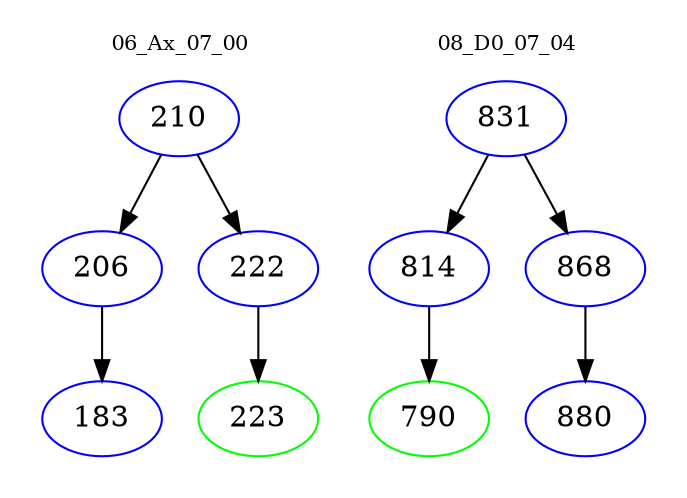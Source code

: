 digraph{
subgraph cluster_0 {
color = white
label = "06_Ax_07_00";
fontsize=10;
T0_210 [label="210", color="blue"]
T0_210 -> T0_206 [color="black"]
T0_206 [label="206", color="blue"]
T0_206 -> T0_183 [color="black"]
T0_183 [label="183", color="blue"]
T0_210 -> T0_222 [color="black"]
T0_222 [label="222", color="blue"]
T0_222 -> T0_223 [color="black"]
T0_223 [label="223", color="green"]
}
subgraph cluster_1 {
color = white
label = "08_D0_07_04";
fontsize=10;
T1_831 [label="831", color="blue"]
T1_831 -> T1_814 [color="black"]
T1_814 [label="814", color="blue"]
T1_814 -> T1_790 [color="black"]
T1_790 [label="790", color="green"]
T1_831 -> T1_868 [color="black"]
T1_868 [label="868", color="blue"]
T1_868 -> T1_880 [color="black"]
T1_880 [label="880", color="blue"]
}
}
